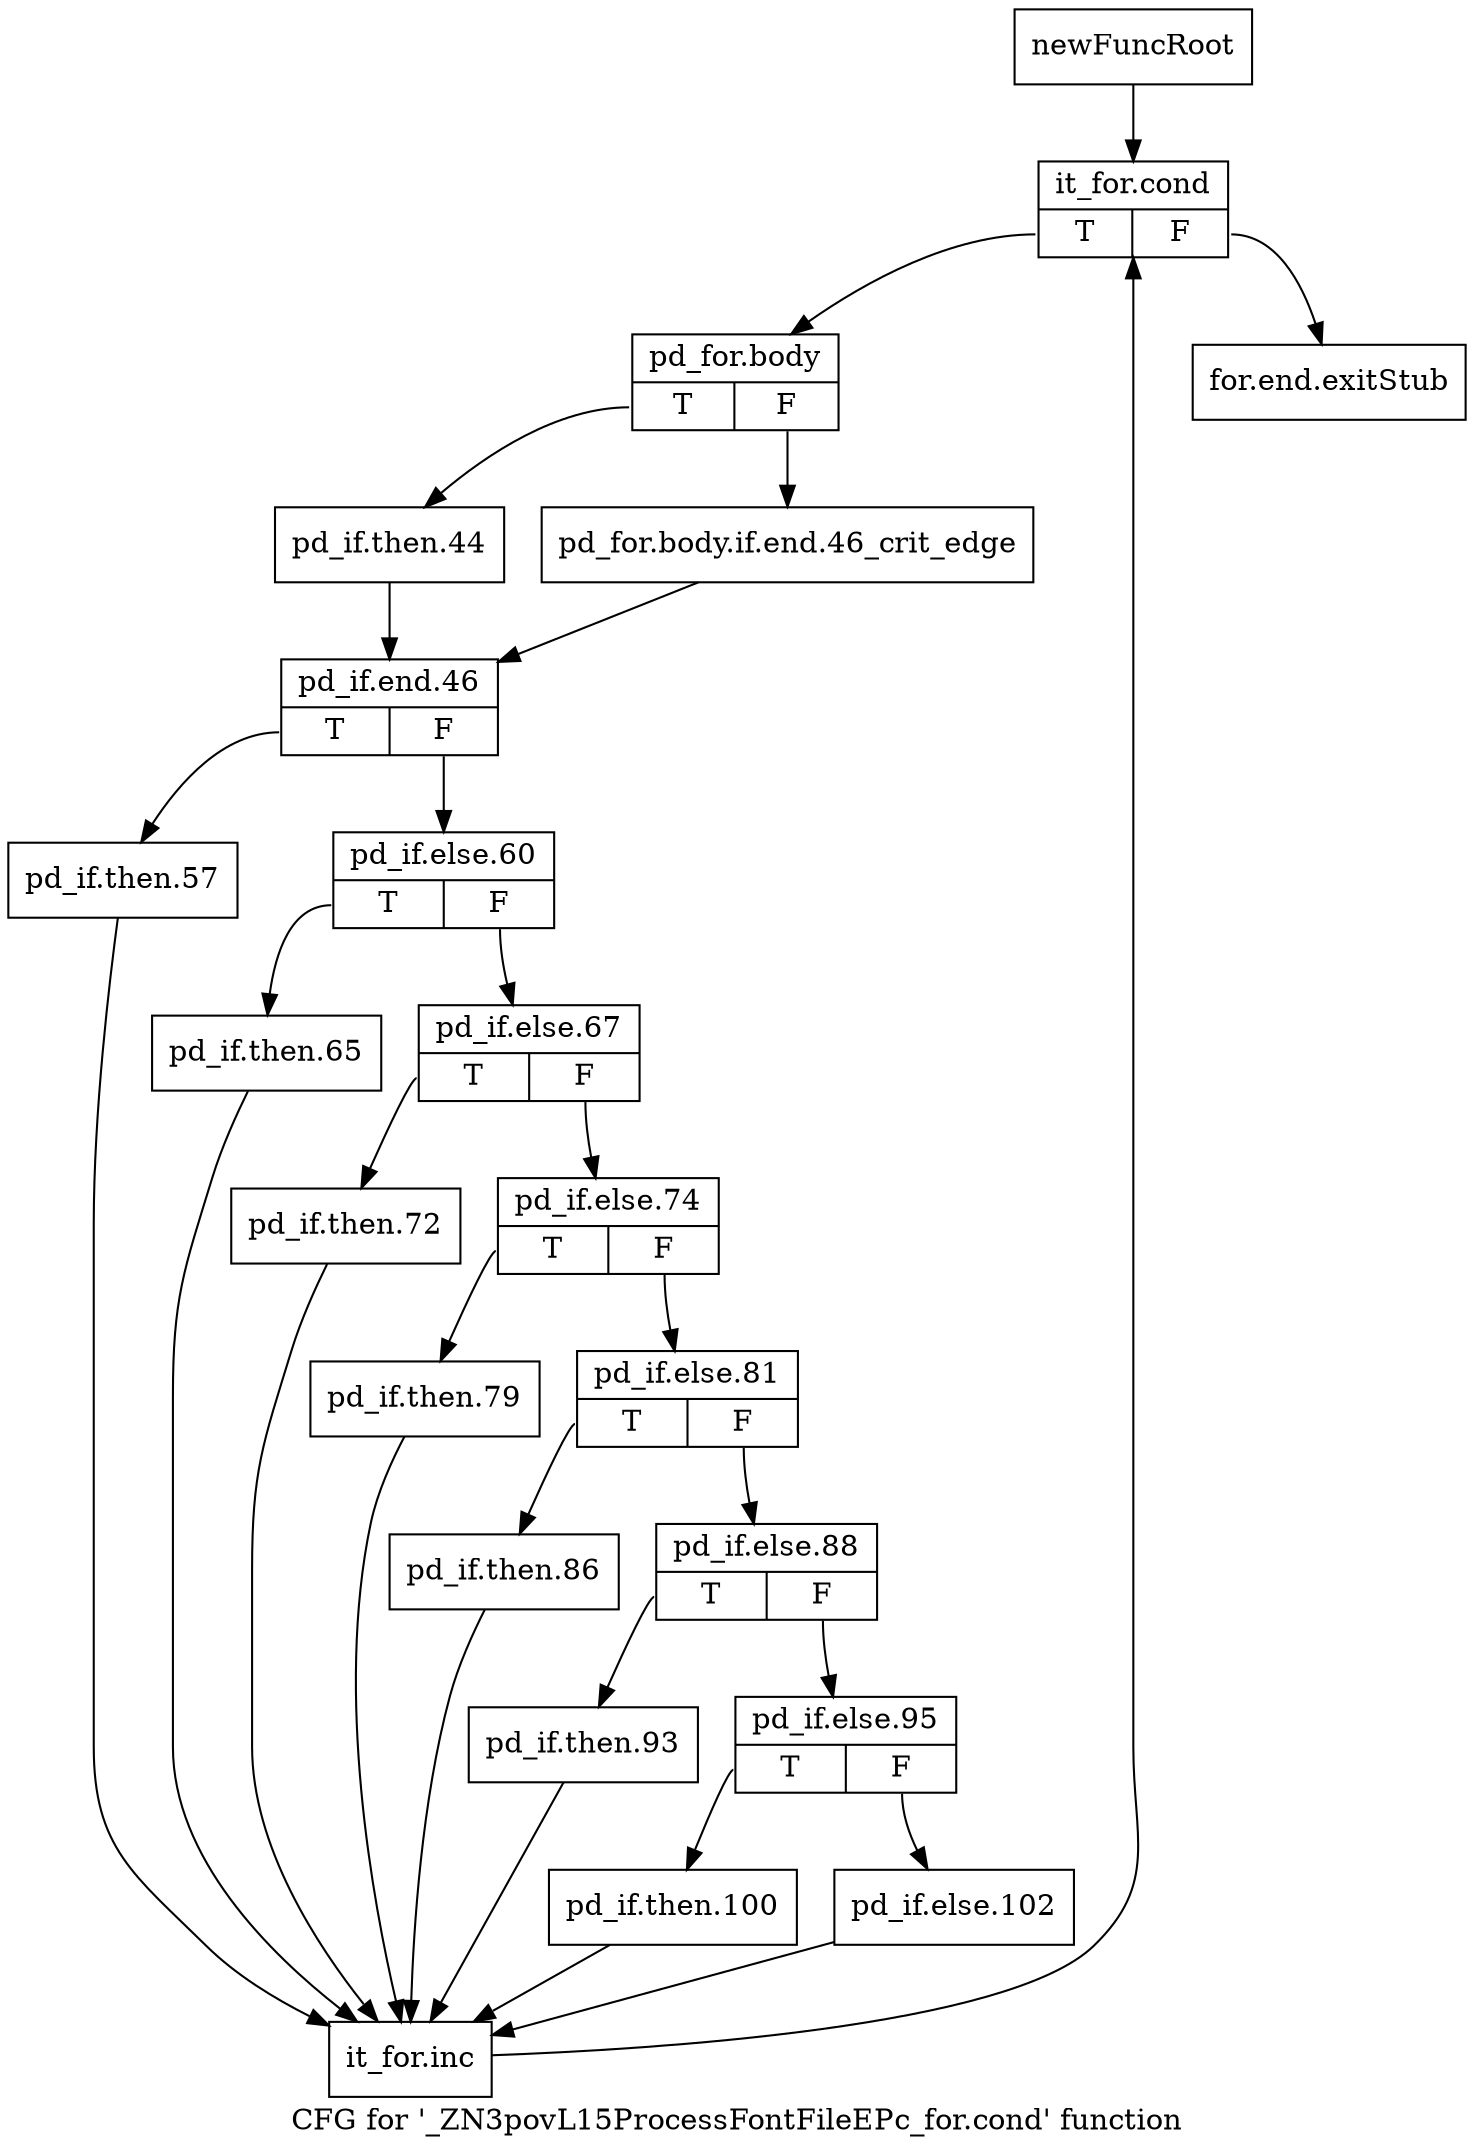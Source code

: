 digraph "CFG for '_ZN3povL15ProcessFontFileEPc_for.cond' function" {
	label="CFG for '_ZN3povL15ProcessFontFileEPc_for.cond' function";

	Node0x2d69d50 [shape=record,label="{newFuncRoot}"];
	Node0x2d69d50 -> Node0x2d69df0;
	Node0x2d69da0 [shape=record,label="{for.end.exitStub}"];
	Node0x2d69df0 [shape=record,label="{it_for.cond|{<s0>T|<s1>F}}"];
	Node0x2d69df0:s0 -> Node0x2d69e40;
	Node0x2d69df0:s1 -> Node0x2d69da0;
	Node0x2d69e40 [shape=record,label="{pd_for.body|{<s0>T|<s1>F}}"];
	Node0x2d69e40:s0 -> Node0x2d6c0e0;
	Node0x2d69e40:s1 -> Node0x2d6c090;
	Node0x2d6c090 [shape=record,label="{pd_for.body.if.end.46_crit_edge}"];
	Node0x2d6c090 -> Node0x2d6c130;
	Node0x2d6c0e0 [shape=record,label="{pd_if.then.44}"];
	Node0x2d6c0e0 -> Node0x2d6c130;
	Node0x2d6c130 [shape=record,label="{pd_if.end.46|{<s0>T|<s1>F}}"];
	Node0x2d6c130:s0 -> Node0x2d6c590;
	Node0x2d6c130:s1 -> Node0x2d6c180;
	Node0x2d6c180 [shape=record,label="{pd_if.else.60|{<s0>T|<s1>F}}"];
	Node0x2d6c180:s0 -> Node0x2d6c540;
	Node0x2d6c180:s1 -> Node0x2d6c1d0;
	Node0x2d6c1d0 [shape=record,label="{pd_if.else.67|{<s0>T|<s1>F}}"];
	Node0x2d6c1d0:s0 -> Node0x2d6c4f0;
	Node0x2d6c1d0:s1 -> Node0x2d6c220;
	Node0x2d6c220 [shape=record,label="{pd_if.else.74|{<s0>T|<s1>F}}"];
	Node0x2d6c220:s0 -> Node0x2d6c4a0;
	Node0x2d6c220:s1 -> Node0x2d6c270;
	Node0x2d6c270 [shape=record,label="{pd_if.else.81|{<s0>T|<s1>F}}"];
	Node0x2d6c270:s0 -> Node0x2d6c450;
	Node0x2d6c270:s1 -> Node0x2d6c2c0;
	Node0x2d6c2c0 [shape=record,label="{pd_if.else.88|{<s0>T|<s1>F}}"];
	Node0x2d6c2c0:s0 -> Node0x2d6c400;
	Node0x2d6c2c0:s1 -> Node0x2d6c310;
	Node0x2d6c310 [shape=record,label="{pd_if.else.95|{<s0>T|<s1>F}}"];
	Node0x2d6c310:s0 -> Node0x2d6c3b0;
	Node0x2d6c310:s1 -> Node0x2d6c360;
	Node0x2d6c360 [shape=record,label="{pd_if.else.102}"];
	Node0x2d6c360 -> Node0x2d6c5e0;
	Node0x2d6c3b0 [shape=record,label="{pd_if.then.100}"];
	Node0x2d6c3b0 -> Node0x2d6c5e0;
	Node0x2d6c400 [shape=record,label="{pd_if.then.93}"];
	Node0x2d6c400 -> Node0x2d6c5e0;
	Node0x2d6c450 [shape=record,label="{pd_if.then.86}"];
	Node0x2d6c450 -> Node0x2d6c5e0;
	Node0x2d6c4a0 [shape=record,label="{pd_if.then.79}"];
	Node0x2d6c4a0 -> Node0x2d6c5e0;
	Node0x2d6c4f0 [shape=record,label="{pd_if.then.72}"];
	Node0x2d6c4f0 -> Node0x2d6c5e0;
	Node0x2d6c540 [shape=record,label="{pd_if.then.65}"];
	Node0x2d6c540 -> Node0x2d6c5e0;
	Node0x2d6c590 [shape=record,label="{pd_if.then.57}"];
	Node0x2d6c590 -> Node0x2d6c5e0;
	Node0x2d6c5e0 [shape=record,label="{it_for.inc}"];
	Node0x2d6c5e0 -> Node0x2d69df0;
}
